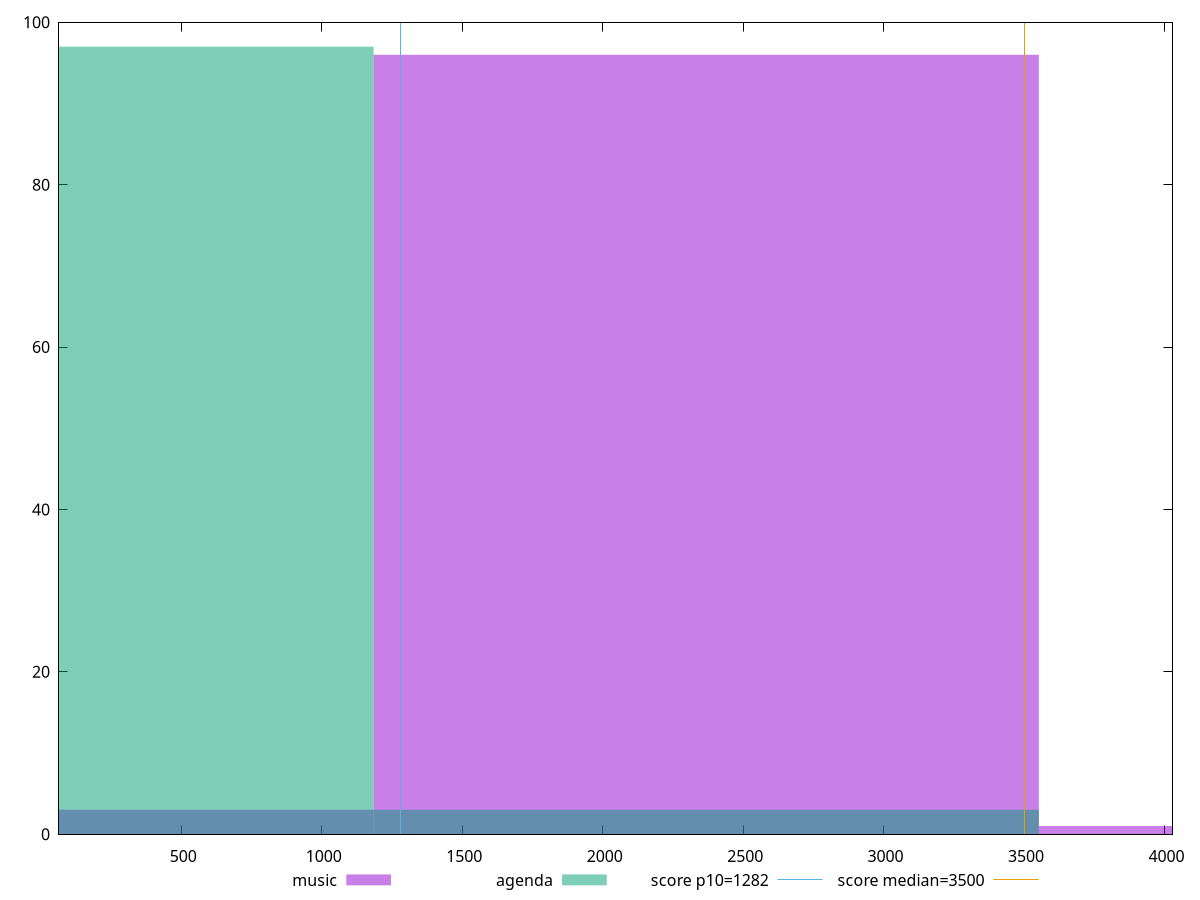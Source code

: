 reset

$music <<EOF
2368.494335784755 96
0 3
4736.98867156951 1
EOF

$agenda <<EOF
2368.494335784755 3
0 97
EOF

set key outside below
set boxwidth 2368.494335784755
set xrange [64.49600000000001:4028.4600000000005]
set yrange [0:100]
set trange [0:100]
set style fill transparent solid 0.5 noborder

set parametric
set terminal svg size 640, 500 enhanced background rgb 'white'
set output "report/report_00029_2021-02-24T13-36-40.390Z/bootup-time/comparison/histogram/0_vs_1.svg"

plot $music title "music" with boxes, \
     $agenda title "agenda" with boxes, \
     1282,t title "score p10=1282", \
     3500,t title "score median=3500"

reset

